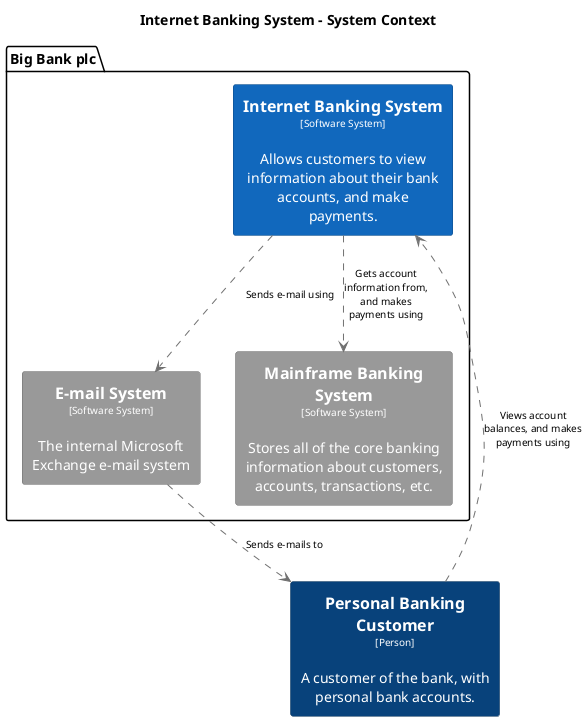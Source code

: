 @startuml(id=SystemContext)
title Internet Banking System - System Context

skinparam {
  shadowing false
  arrowFontSize 10
  defaultTextAlignment center
  wrapWidth 200
  maxMessageSize 100
}
hide stereotype
top to bottom direction
skinparam rectangle<<1>> {
  BackgroundColor #08427b
  FontColor #ffffff
  BorderColor #052E56
}
skinparam rectangle<<4>> {
  BackgroundColor #999999
  FontColor #ffffff
  BorderColor #6B6B6B
}
skinparam rectangle<<5>> {
  BackgroundColor #999999
  FontColor #ffffff
  BorderColor #6B6B6B
}
skinparam rectangle<<7>> {
  BackgroundColor #1168bd
  FontColor #ffffff
  BorderColor #0B4884
}
rectangle "==Personal Banking Customer\n<size:10>[Person]</size>\n\nA customer of the bank, with personal bank accounts." <<1>> as 1
package "Big Bank plc" {
  rectangle "==E-mail System\n<size:10>[Software System]</size>\n\nThe internal Microsoft Exchange e-mail system" <<5>> as 5
  rectangle "==Internet Banking System\n<size:10>[Software System]</size>\n\nAllows customers to view information about their bank accounts, and make payments." <<7>> as 7
  rectangle "==Mainframe Banking System\n<size:10>[Software System]</size>\n\nStores all of the core banking information about customers, accounts, transactions, etc." <<4>> as 4
}
5 .[#707070].> 1 : "Sends e-mails to"
7 .[#707070].> 5 : "Sends e-mail using"
7 .[#707070].> 4 : "Gets account information from, and makes payments using"
1 .[#707070].> 7 : "Views account balances, and makes payments using"
@enduml